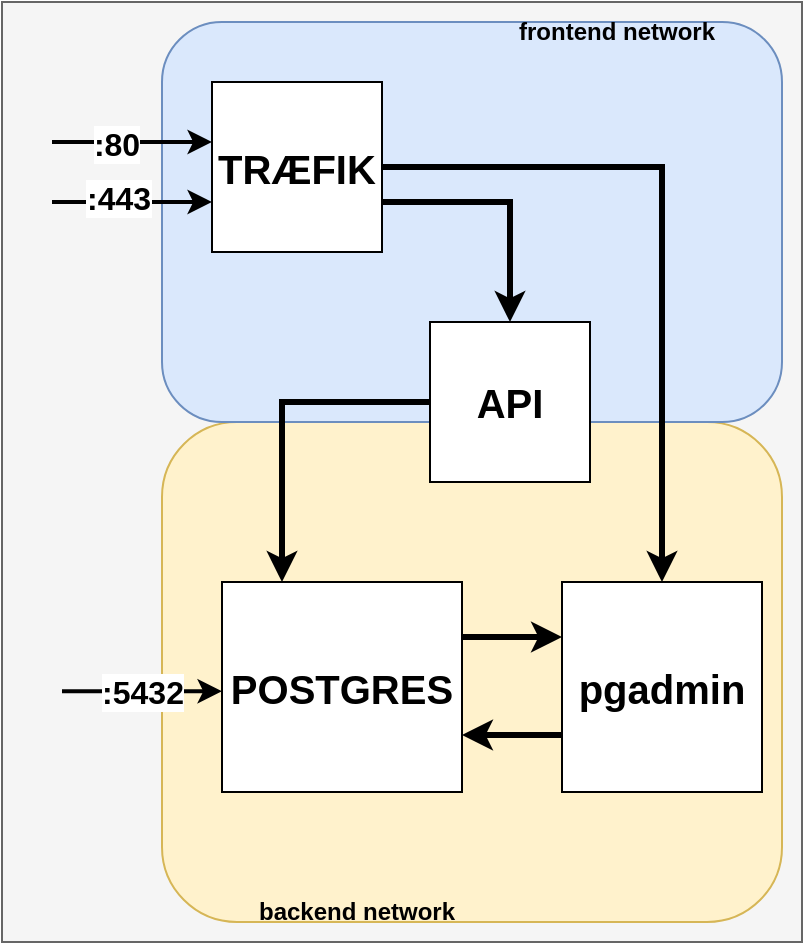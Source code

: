 <mxfile version="21.2.8" type="device">
  <diagram name="Page-1" id="MHqlvqx7FqDZ3-izeYMZ">
    <mxGraphModel dx="1430" dy="848" grid="1" gridSize="10" guides="1" tooltips="1" connect="1" arrows="1" fold="1" page="1" pageScale="1" pageWidth="827" pageHeight="1169" math="0" shadow="0">
      <root>
        <mxCell id="0" />
        <mxCell id="1" parent="0" />
        <mxCell id="40pNRldAVp_o9qbd7GbC-37" value="" style="rounded=0;whiteSpace=wrap;html=1;fillColor=#f5f5f5;fontColor=#333333;strokeColor=#666666;" parent="1" vertex="1">
          <mxGeometry x="120" y="60" width="400" height="470" as="geometry" />
        </mxCell>
        <mxCell id="40pNRldAVp_o9qbd7GbC-22" value="" style="rounded=1;whiteSpace=wrap;html=1;fillColor=#fff2cc;strokeColor=#d6b656;" parent="1" vertex="1">
          <mxGeometry x="200" y="270" width="310" height="250" as="geometry" />
        </mxCell>
        <mxCell id="40pNRldAVp_o9qbd7GbC-21" value="" style="rounded=1;whiteSpace=wrap;html=1;fillColor=#dae8fc;strokeColor=#6c8ebf;" parent="1" vertex="1">
          <mxGeometry x="200" y="70" width="310" height="200" as="geometry" />
        </mxCell>
        <mxCell id="40pNRldAVp_o9qbd7GbC-25" style="edgeStyle=orthogonalEdgeStyle;rounded=0;orthogonalLoop=1;jettySize=auto;html=1;entryX=0.5;entryY=0;entryDx=0;entryDy=0;strokeWidth=3;" parent="1" source="40pNRldAVp_o9qbd7GbC-2" target="40pNRldAVp_o9qbd7GbC-7" edge="1">
          <mxGeometry relative="1" as="geometry">
            <Array as="points">
              <mxPoint x="374" y="160" />
            </Array>
          </mxGeometry>
        </mxCell>
        <mxCell id="40pNRldAVp_o9qbd7GbC-31" style="edgeStyle=orthogonalEdgeStyle;rounded=0;orthogonalLoop=1;jettySize=auto;html=1;strokeWidth=3;" parent="1" source="40pNRldAVp_o9qbd7GbC-2" target="40pNRldAVp_o9qbd7GbC-6" edge="1">
          <mxGeometry relative="1" as="geometry" />
        </mxCell>
        <mxCell id="40pNRldAVp_o9qbd7GbC-2" value="&lt;b&gt;&lt;font style=&quot;font-size: 20px;&quot;&gt;TRÆFIK&lt;/font&gt;&lt;/b&gt;" style="rounded=0;whiteSpace=wrap;html=1;" parent="1" vertex="1">
          <mxGeometry x="225" y="100" width="85" height="85" as="geometry" />
        </mxCell>
        <mxCell id="40pNRldAVp_o9qbd7GbC-34" style="edgeStyle=orthogonalEdgeStyle;rounded=0;orthogonalLoop=1;jettySize=auto;html=1;entryX=0;entryY=0.5;entryDx=0;entryDy=0;strokeWidth=3;" parent="1" edge="1">
          <mxGeometry relative="1" as="geometry">
            <mxPoint x="350" y="377.5" as="sourcePoint" />
            <mxPoint x="400" y="377.5" as="targetPoint" />
          </mxGeometry>
        </mxCell>
        <mxCell id="40pNRldAVp_o9qbd7GbC-5" value="&lt;b&gt;&lt;font style=&quot;font-size: 20px;&quot;&gt;POSTGRES&lt;/font&gt;&lt;/b&gt;" style="rounded=0;whiteSpace=wrap;html=1;" parent="1" vertex="1">
          <mxGeometry x="230" y="350" width="120" height="105" as="geometry" />
        </mxCell>
        <mxCell id="40pNRldAVp_o9qbd7GbC-35" style="edgeStyle=orthogonalEdgeStyle;rounded=0;orthogonalLoop=1;jettySize=auto;html=1;entryX=1;entryY=0.5;entryDx=0;entryDy=0;strokeWidth=3;" parent="1" edge="1">
          <mxGeometry relative="1" as="geometry">
            <mxPoint x="400" y="426.5" as="sourcePoint" />
            <mxPoint x="350" y="426.5" as="targetPoint" />
          </mxGeometry>
        </mxCell>
        <mxCell id="40pNRldAVp_o9qbd7GbC-6" value="&lt;b&gt;&lt;font style=&quot;font-size: 20px;&quot;&gt;pgadmin&lt;/font&gt;&lt;/b&gt;" style="rounded=0;whiteSpace=wrap;html=1;" parent="1" vertex="1">
          <mxGeometry x="400" y="350" width="100" height="105" as="geometry" />
        </mxCell>
        <mxCell id="40pNRldAVp_o9qbd7GbC-38" style="edgeStyle=orthogonalEdgeStyle;rounded=0;orthogonalLoop=1;jettySize=auto;html=1;entryX=0.25;entryY=0;entryDx=0;entryDy=0;strokeWidth=3;" parent="1" target="40pNRldAVp_o9qbd7GbC-5" edge="1">
          <mxGeometry relative="1" as="geometry">
            <mxPoint x="330" y="260" as="sourcePoint" />
            <Array as="points">
              <mxPoint x="334" y="260" />
              <mxPoint x="260" y="260" />
            </Array>
          </mxGeometry>
        </mxCell>
        <mxCell id="40pNRldAVp_o9qbd7GbC-7" value="&lt;b&gt;&lt;font style=&quot;font-size: 20px;&quot;&gt;API&lt;/font&gt;&lt;/b&gt;" style="rounded=0;whiteSpace=wrap;html=1;" parent="1" vertex="1">
          <mxGeometry x="334" y="220" width="80" height="80" as="geometry" />
        </mxCell>
        <mxCell id="40pNRldAVp_o9qbd7GbC-8" value="" style="endArrow=classic;html=1;rounded=0;strokeWidth=2;" parent="1" edge="1">
          <mxGeometry width="50" height="50" relative="1" as="geometry">
            <mxPoint x="145" y="130" as="sourcePoint" />
            <mxPoint x="225" y="130" as="targetPoint" />
          </mxGeometry>
        </mxCell>
        <mxCell id="40pNRldAVp_o9qbd7GbC-10" value="&lt;b&gt;&lt;font style=&quot;font-size: 16px;&quot;&gt;:80&lt;/font&gt;&lt;/b&gt;" style="edgeLabel;html=1;align=center;verticalAlign=middle;resizable=0;points=[];" parent="40pNRldAVp_o9qbd7GbC-8" vertex="1" connectable="0">
          <mxGeometry x="-0.19" y="-1" relative="1" as="geometry">
            <mxPoint x="-1" as="offset" />
          </mxGeometry>
        </mxCell>
        <mxCell id="40pNRldAVp_o9qbd7GbC-9" value="" style="endArrow=classic;html=1;rounded=0;strokeWidth=2;" parent="1" edge="1">
          <mxGeometry width="50" height="50" relative="1" as="geometry">
            <mxPoint x="145" y="160" as="sourcePoint" />
            <mxPoint x="225" y="160" as="targetPoint" />
          </mxGeometry>
        </mxCell>
        <mxCell id="40pNRldAVp_o9qbd7GbC-11" value="&lt;font style=&quot;font-size: 16px;&quot;&gt;&lt;b&gt;:443&lt;/b&gt;&lt;/font&gt;" style="edgeLabel;html=1;align=center;verticalAlign=middle;resizable=0;points=[];" parent="40pNRldAVp_o9qbd7GbC-9" vertex="1" connectable="0">
          <mxGeometry x="-0.172" y="2" relative="1" as="geometry">
            <mxPoint as="offset" />
          </mxGeometry>
        </mxCell>
        <mxCell id="40pNRldAVp_o9qbd7GbC-12" value="&lt;font style=&quot;font-size: 16px;&quot;&gt;&lt;b&gt;:5432&lt;/b&gt;&lt;/font&gt;" style="endArrow=classic;html=1;rounded=0;strokeWidth=2;" parent="1" edge="1">
          <mxGeometry width="50" height="50" relative="1" as="geometry">
            <mxPoint x="150" y="404.66" as="sourcePoint" />
            <mxPoint x="230" y="404.66" as="targetPoint" />
            <Array as="points" />
            <mxPoint as="offset" />
          </mxGeometry>
        </mxCell>
        <mxCell id="40pNRldAVp_o9qbd7GbC-23" value="&lt;b&gt;frontend network&lt;/b&gt;" style="text;html=1;strokeColor=none;fillColor=none;align=center;verticalAlign=middle;whiteSpace=wrap;rounded=0;" parent="1" vertex="1">
          <mxGeometry x="370" y="60" width="115" height="30" as="geometry" />
        </mxCell>
        <mxCell id="40pNRldAVp_o9qbd7GbC-24" value="&lt;b&gt;backend network&lt;/b&gt;" style="text;html=1;strokeColor=none;fillColor=none;align=center;verticalAlign=middle;whiteSpace=wrap;rounded=0;" parent="1" vertex="1">
          <mxGeometry x="240" y="500" width="115" height="30" as="geometry" />
        </mxCell>
      </root>
    </mxGraphModel>
  </diagram>
</mxfile>
